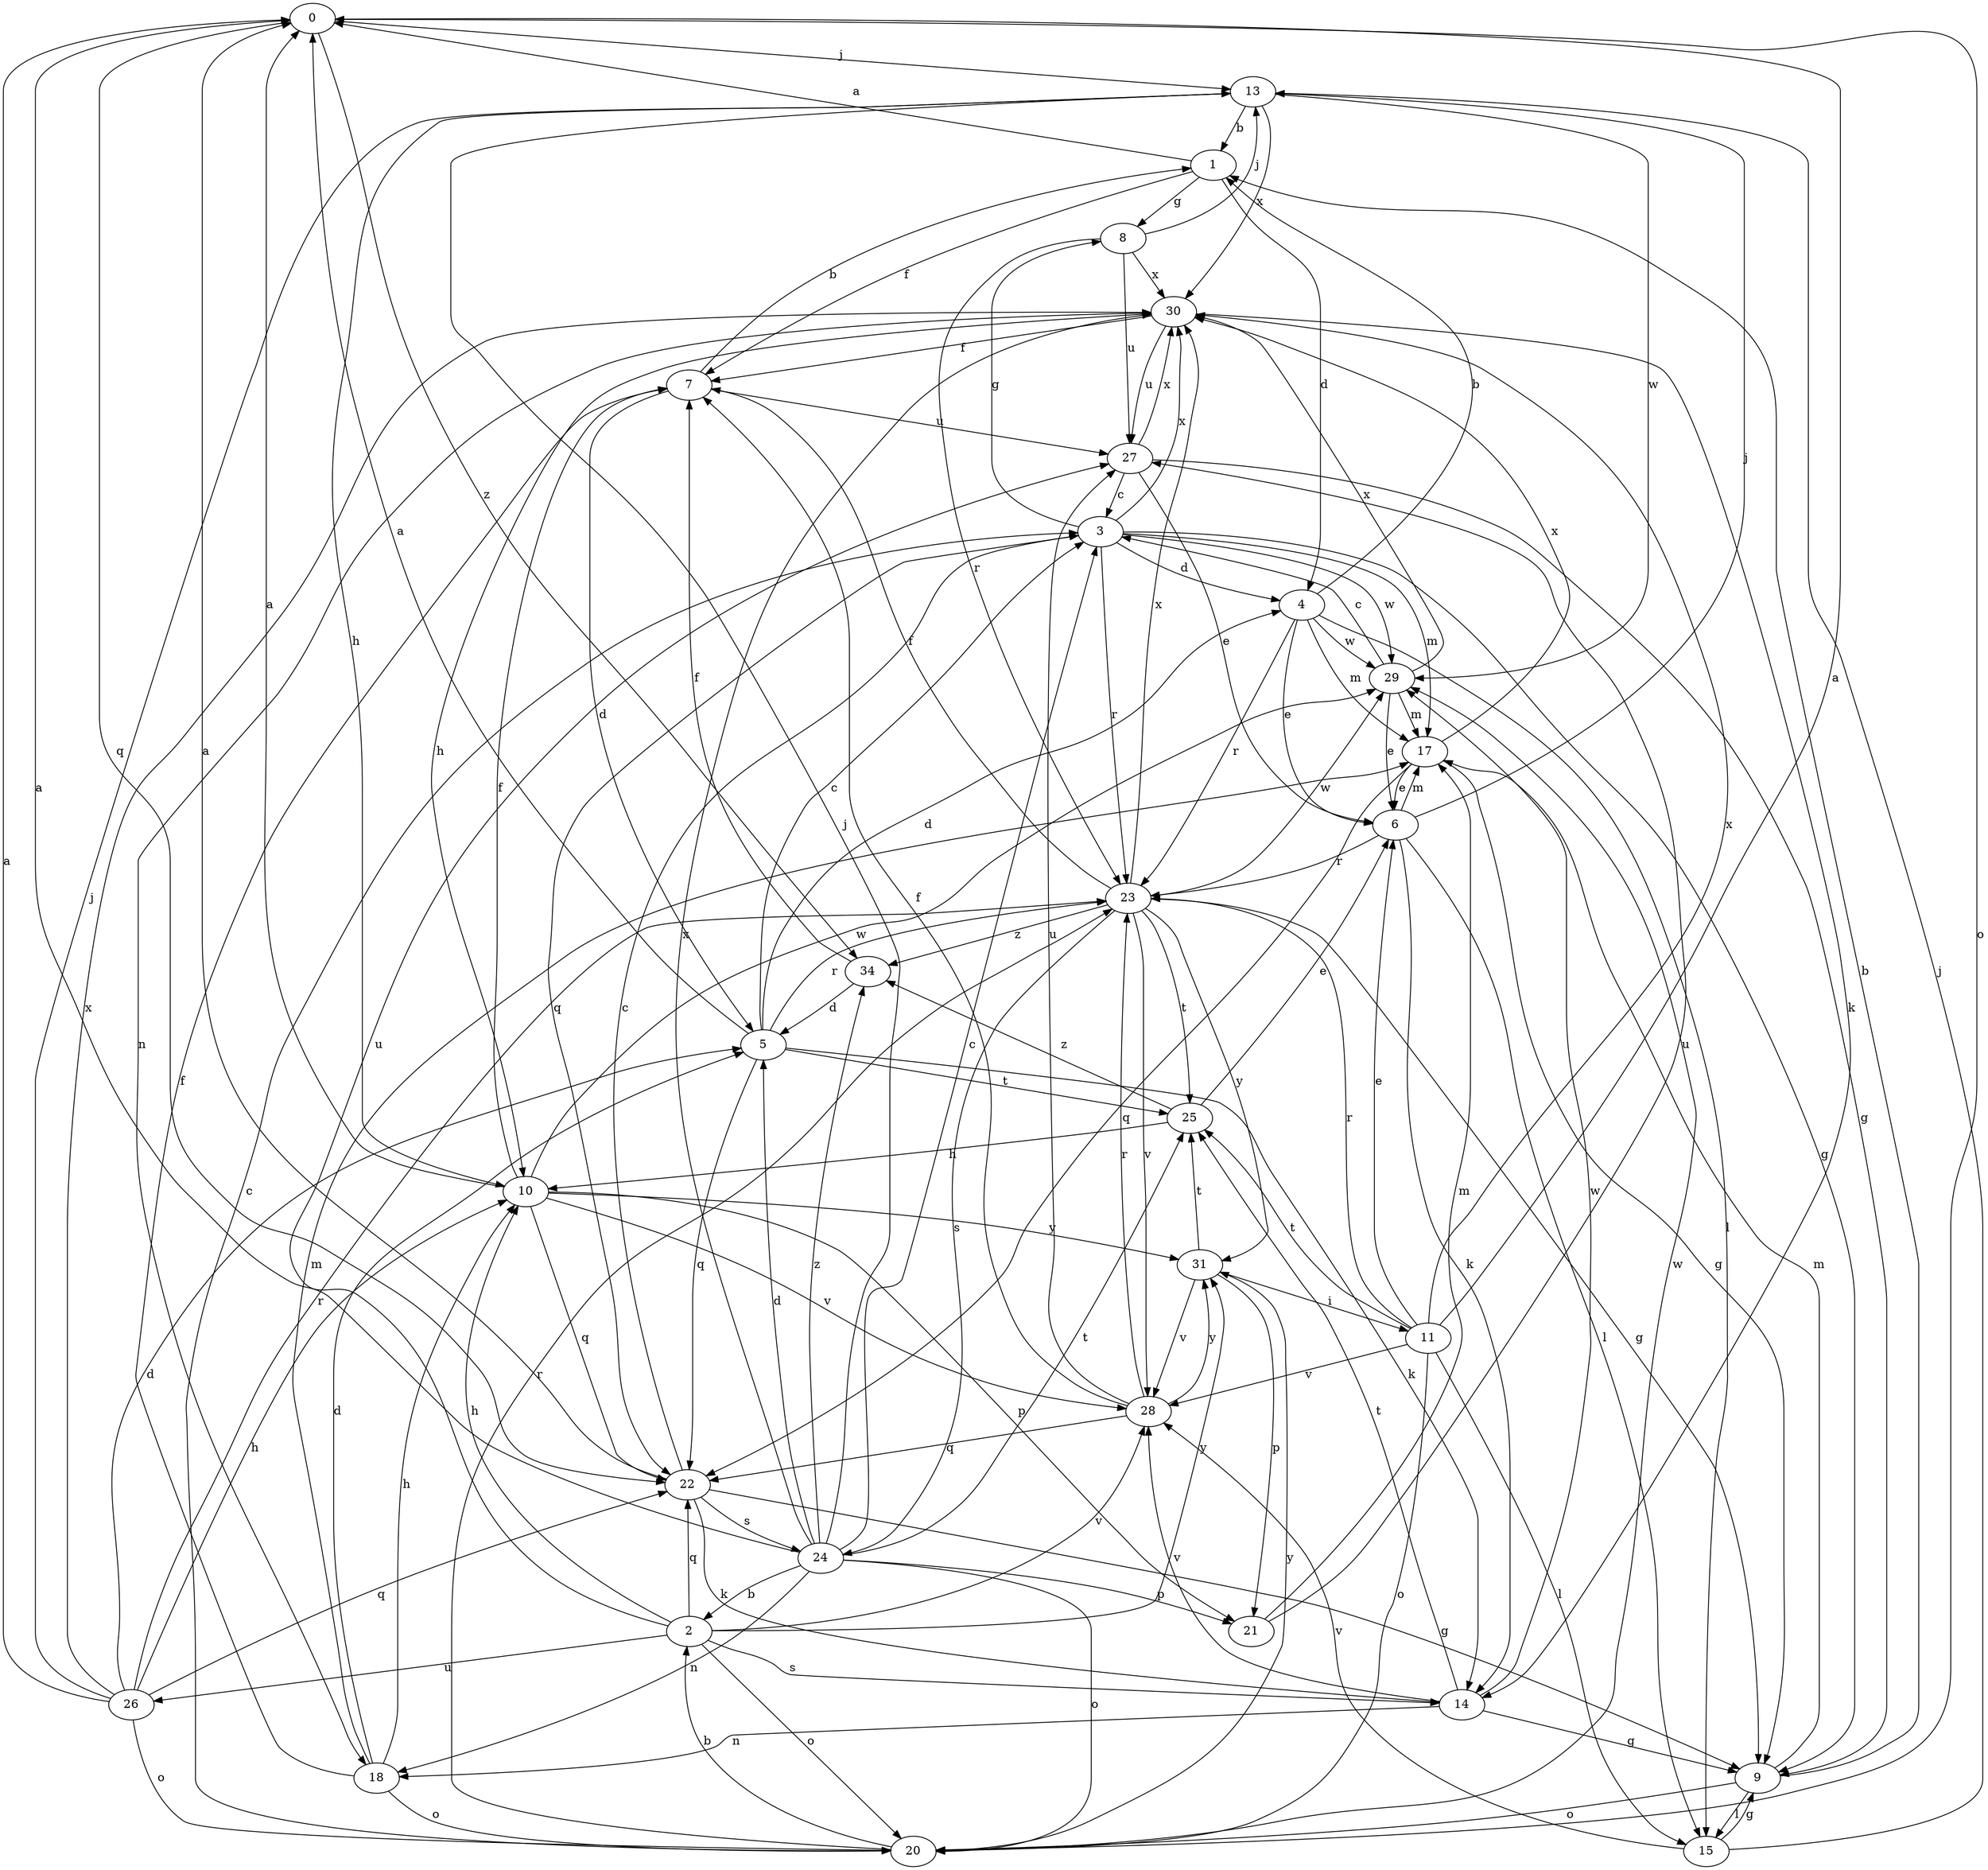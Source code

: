 strict digraph  {
0;
1;
2;
3;
4;
5;
6;
7;
8;
9;
10;
11;
13;
14;
15;
17;
18;
20;
21;
22;
23;
24;
25;
26;
27;
28;
29;
30;
31;
34;
0 -> 13  [label=j];
0 -> 20  [label=o];
0 -> 22  [label=q];
0 -> 34  [label=z];
1 -> 0  [label=a];
1 -> 4  [label=d];
1 -> 7  [label=f];
1 -> 8  [label=g];
2 -> 10  [label=h];
2 -> 14  [label=s];
2 -> 20  [label=o];
2 -> 22  [label=q];
2 -> 26  [label=u];
2 -> 27  [label=u];
2 -> 28  [label=v];
2 -> 31  [label=y];
3 -> 4  [label=d];
3 -> 8  [label=g];
3 -> 9  [label=g];
3 -> 17  [label=m];
3 -> 22  [label=q];
3 -> 23  [label=r];
3 -> 29  [label=w];
3 -> 30  [label=x];
4 -> 1  [label=b];
4 -> 6  [label=e];
4 -> 15  [label=l];
4 -> 17  [label=m];
4 -> 23  [label=r];
4 -> 29  [label=w];
5 -> 0  [label=a];
5 -> 3  [label=c];
5 -> 4  [label=d];
5 -> 14  [label=k];
5 -> 22  [label=q];
5 -> 23  [label=r];
5 -> 25  [label=t];
6 -> 13  [label=j];
6 -> 14  [label=k];
6 -> 15  [label=l];
6 -> 17  [label=m];
6 -> 23  [label=r];
7 -> 1  [label=b];
7 -> 5  [label=d];
7 -> 27  [label=u];
8 -> 13  [label=j];
8 -> 23  [label=r];
8 -> 27  [label=u];
8 -> 30  [label=x];
9 -> 1  [label=b];
9 -> 15  [label=l];
9 -> 17  [label=m];
9 -> 20  [label=o];
10 -> 0  [label=a];
10 -> 7  [label=f];
10 -> 21  [label=p];
10 -> 22  [label=q];
10 -> 28  [label=v];
10 -> 29  [label=w];
10 -> 31  [label=y];
11 -> 0  [label=a];
11 -> 6  [label=e];
11 -> 15  [label=l];
11 -> 20  [label=o];
11 -> 23  [label=r];
11 -> 25  [label=t];
11 -> 28  [label=v];
11 -> 30  [label=x];
13 -> 1  [label=b];
13 -> 10  [label=h];
13 -> 29  [label=w];
13 -> 30  [label=x];
14 -> 9  [label=g];
14 -> 18  [label=n];
14 -> 25  [label=t];
14 -> 28  [label=v];
14 -> 29  [label=w];
15 -> 9  [label=g];
15 -> 13  [label=j];
15 -> 28  [label=v];
17 -> 6  [label=e];
17 -> 9  [label=g];
17 -> 22  [label=q];
17 -> 30  [label=x];
18 -> 5  [label=d];
18 -> 7  [label=f];
18 -> 10  [label=h];
18 -> 17  [label=m];
18 -> 20  [label=o];
20 -> 2  [label=b];
20 -> 3  [label=c];
20 -> 23  [label=r];
20 -> 29  [label=w];
20 -> 31  [label=y];
21 -> 17  [label=m];
21 -> 27  [label=u];
22 -> 0  [label=a];
22 -> 3  [label=c];
22 -> 9  [label=g];
22 -> 14  [label=k];
22 -> 24  [label=s];
23 -> 7  [label=f];
23 -> 9  [label=g];
23 -> 24  [label=s];
23 -> 25  [label=t];
23 -> 28  [label=v];
23 -> 29  [label=w];
23 -> 30  [label=x];
23 -> 31  [label=y];
23 -> 34  [label=z];
24 -> 0  [label=a];
24 -> 2  [label=b];
24 -> 3  [label=c];
24 -> 5  [label=d];
24 -> 13  [label=j];
24 -> 18  [label=n];
24 -> 20  [label=o];
24 -> 21  [label=p];
24 -> 25  [label=t];
24 -> 30  [label=x];
24 -> 34  [label=z];
25 -> 6  [label=e];
25 -> 10  [label=h];
25 -> 34  [label=z];
26 -> 0  [label=a];
26 -> 5  [label=d];
26 -> 10  [label=h];
26 -> 13  [label=j];
26 -> 20  [label=o];
26 -> 22  [label=q];
26 -> 23  [label=r];
26 -> 30  [label=x];
27 -> 3  [label=c];
27 -> 6  [label=e];
27 -> 9  [label=g];
27 -> 30  [label=x];
28 -> 7  [label=f];
28 -> 22  [label=q];
28 -> 23  [label=r];
28 -> 27  [label=u];
28 -> 31  [label=y];
29 -> 3  [label=c];
29 -> 6  [label=e];
29 -> 17  [label=m];
29 -> 30  [label=x];
30 -> 7  [label=f];
30 -> 10  [label=h];
30 -> 14  [label=k];
30 -> 18  [label=n];
30 -> 27  [label=u];
31 -> 11  [label=i];
31 -> 21  [label=p];
31 -> 25  [label=t];
31 -> 28  [label=v];
34 -> 5  [label=d];
34 -> 7  [label=f];
}
